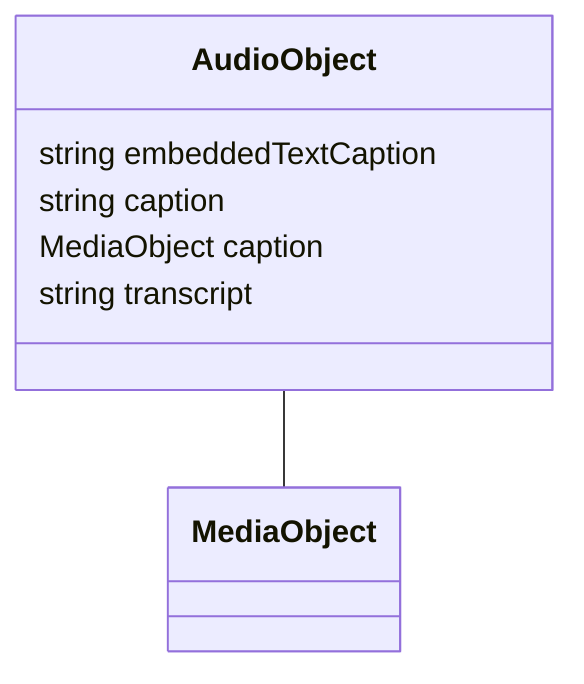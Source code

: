 classDiagram
  AudioObject -- MediaObject


class AudioObject {

  string embeddedTextCaption
  string caption
  MediaObject caption
  string transcript

 }